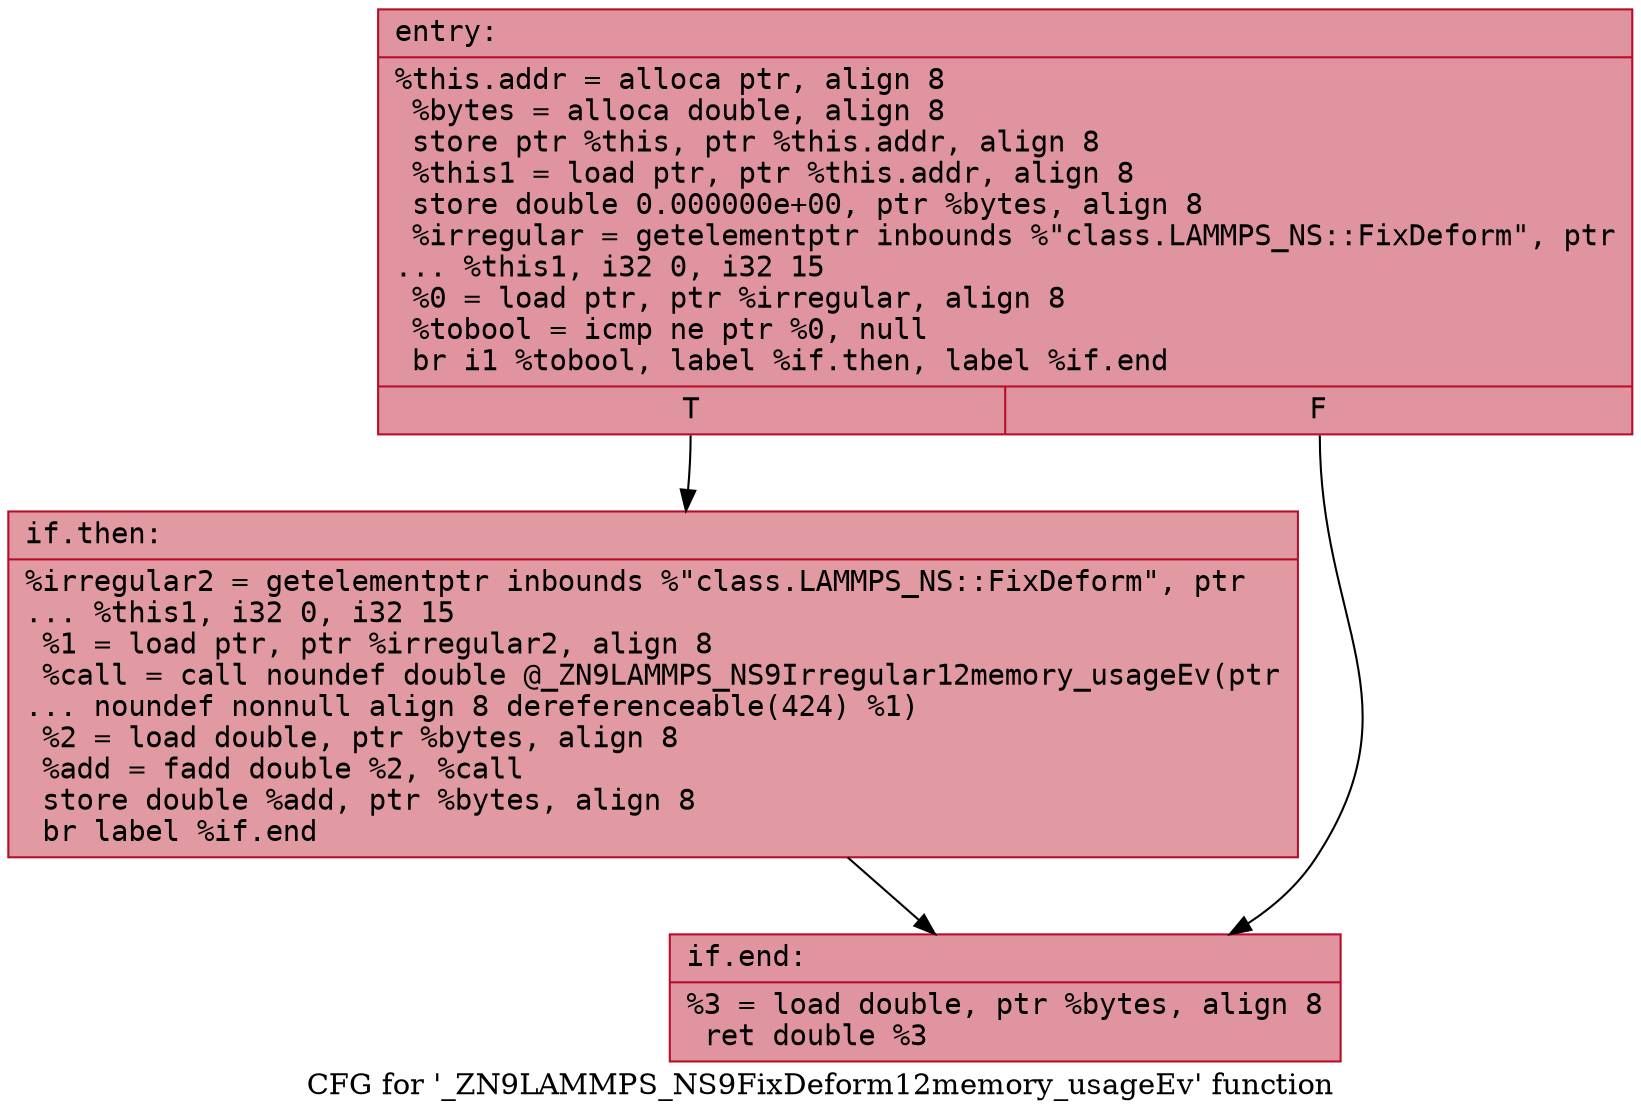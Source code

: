digraph "CFG for '_ZN9LAMMPS_NS9FixDeform12memory_usageEv' function" {
	label="CFG for '_ZN9LAMMPS_NS9FixDeform12memory_usageEv' function";

	Node0x558e84fac9b0 [shape=record,color="#b70d28ff", style=filled, fillcolor="#b70d2870" fontname="Courier",label="{entry:\l|  %this.addr = alloca ptr, align 8\l  %bytes = alloca double, align 8\l  store ptr %this, ptr %this.addr, align 8\l  %this1 = load ptr, ptr %this.addr, align 8\l  store double 0.000000e+00, ptr %bytes, align 8\l  %irregular = getelementptr inbounds %\"class.LAMMPS_NS::FixDeform\", ptr\l... %this1, i32 0, i32 15\l  %0 = load ptr, ptr %irregular, align 8\l  %tobool = icmp ne ptr %0, null\l  br i1 %tobool, label %if.then, label %if.end\l|{<s0>T|<s1>F}}"];
	Node0x558e84fac9b0:s0 -> Node0x558e84face00[tooltip="entry -> if.then\nProbability 62.50%" ];
	Node0x558e84fac9b0:s1 -> Node0x558e84face70[tooltip="entry -> if.end\nProbability 37.50%" ];
	Node0x558e84face00 [shape=record,color="#b70d28ff", style=filled, fillcolor="#bb1b2c70" fontname="Courier",label="{if.then:\l|  %irregular2 = getelementptr inbounds %\"class.LAMMPS_NS::FixDeform\", ptr\l... %this1, i32 0, i32 15\l  %1 = load ptr, ptr %irregular2, align 8\l  %call = call noundef double @_ZN9LAMMPS_NS9Irregular12memory_usageEv(ptr\l... noundef nonnull align 8 dereferenceable(424) %1)\l  %2 = load double, ptr %bytes, align 8\l  %add = fadd double %2, %call\l  store double %add, ptr %bytes, align 8\l  br label %if.end\l}"];
	Node0x558e84face00 -> Node0x558e84face70[tooltip="if.then -> if.end\nProbability 100.00%" ];
	Node0x558e84face70 [shape=record,color="#b70d28ff", style=filled, fillcolor="#b70d2870" fontname="Courier",label="{if.end:\l|  %3 = load double, ptr %bytes, align 8\l  ret double %3\l}"];
}
